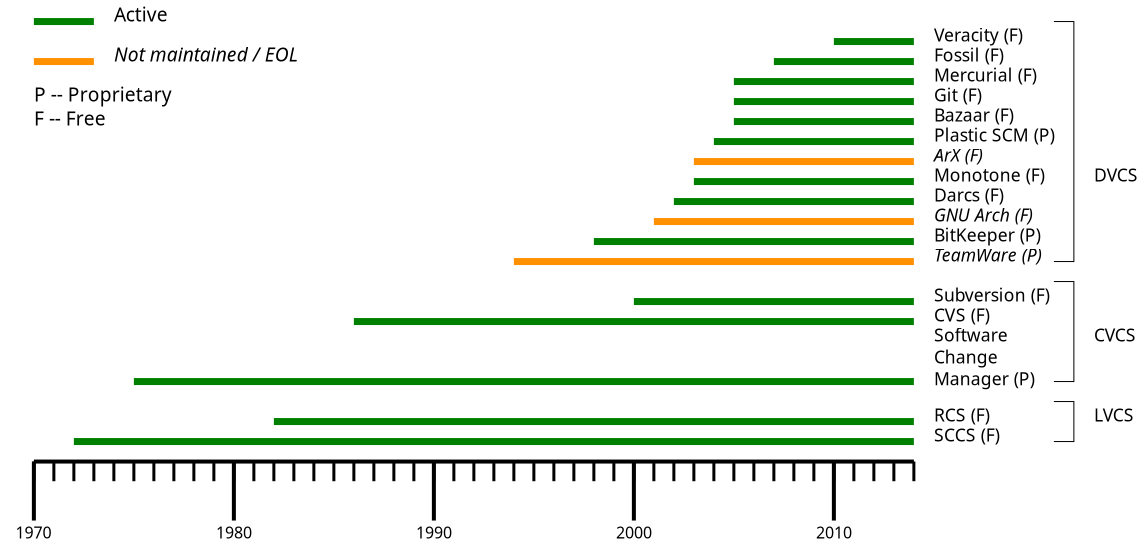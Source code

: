<?xml version="1.0" encoding="UTF-8"?>
<dia:diagram xmlns:dia="http://www.lysator.liu.se/~alla/dia/">
  <dia:layer name="Фон" visible="true" active="true">
    <dia:object type="chronogram - reference" version="0" id="O0">
      <dia:attribute name="obj_pos">
        <dia:point val="11,17"/>
      </dia:attribute>
      <dia:attribute name="obj_bb">
        <dia:rectangle val="9.376,16.9;56.624,21.05"/>
      </dia:attribute>
      <dia:attribute name="meta">
        <dia:composite type="dict"/>
      </dia:attribute>
      <dia:attribute name="elem_corner">
        <dia:point val="11,17"/>
      </dia:attribute>
      <dia:attribute name="elem_width">
        <dia:real val="44"/>
      </dia:attribute>
      <dia:attribute name="elem_height">
        <dia:real val="2.95"/>
      </dia:attribute>
      <dia:attribute name="start_time">
        <dia:real val="1970"/>
      </dia:attribute>
      <dia:attribute name="end_time">
        <dia:real val="2014"/>
      </dia:attribute>
      <dia:attribute name="time_step">
        <dia:real val="10"/>
      </dia:attribute>
      <dia:attribute name="time_lstep">
        <dia:real val="1"/>
      </dia:attribute>
      <dia:attribute name="color">
        <dia:color val="#000000"/>
      </dia:attribute>
      <dia:attribute name="main_lwidth">
        <dia:real val="0.2"/>
      </dia:attribute>
      <dia:attribute name="light_lwidth">
        <dia:real val="0.15"/>
      </dia:attribute>
      <dia:attribute name="font">
        <dia:font family="sans" style="0" name="Helvetica"/>
      </dia:attribute>
      <dia:attribute name="font_size">
        <dia:real val="1"/>
      </dia:attribute>
      <dia:attribute name="font_color">
        <dia:color val="#000000"/>
      </dia:attribute>
    </dia:object>
    <dia:object type="Standard - Text" version="1" id="O1">
      <dia:attribute name="obj_pos">
        <dia:point val="56,16"/>
      </dia:attribute>
      <dia:attribute name="obj_bb">
        <dia:rectangle val="56,15.207;59.792,16.185"/>
      </dia:attribute>
      <dia:attribute name="text">
        <dia:composite type="text">
          <dia:attribute name="string">
            <dia:string>#SCCS (F)#</dia:string>
          </dia:attribute>
          <dia:attribute name="font">
            <dia:font family="sans" style="0" name="Helvetica"/>
          </dia:attribute>
          <dia:attribute name="height">
            <dia:real val="1.094"/>
          </dia:attribute>
          <dia:attribute name="pos">
            <dia:point val="56,16"/>
          </dia:attribute>
          <dia:attribute name="color">
            <dia:color val="#000000"/>
          </dia:attribute>
          <dia:attribute name="alignment">
            <dia:enum val="0"/>
          </dia:attribute>
        </dia:composite>
      </dia:attribute>
      <dia:attribute name="valign">
        <dia:enum val="3"/>
      </dia:attribute>
    </dia:object>
    <dia:object type="Standard - Line" version="0" id="O2">
      <dia:attribute name="obj_pos">
        <dia:point val="13,16"/>
      </dia:attribute>
      <dia:attribute name="obj_bb">
        <dia:rectangle val="12.825,15.825;55.175,16.175"/>
      </dia:attribute>
      <dia:attribute name="conn_endpoints">
        <dia:point val="13,16"/>
        <dia:point val="55,16"/>
      </dia:attribute>
      <dia:attribute name="numcp">
        <dia:int val="1"/>
      </dia:attribute>
      <dia:attribute name="line_color">
        <dia:color val="#008000"/>
      </dia:attribute>
      <dia:attribute name="line_width">
        <dia:real val="0.35"/>
      </dia:attribute>
    </dia:object>
    <dia:object type="Standard - Text" version="1" id="O3">
      <dia:attribute name="obj_pos">
        <dia:point val="57,15"/>
      </dia:attribute>
      <dia:attribute name="obj_bb">
        <dia:rectangle val="57,14.207;57,15.185"/>
      </dia:attribute>
      <dia:attribute name="text">
        <dia:composite type="text">
          <dia:attribute name="string">
            <dia:string>##</dia:string>
          </dia:attribute>
          <dia:attribute name="font">
            <dia:font family="sans" style="0" name="Helvetica"/>
          </dia:attribute>
          <dia:attribute name="height">
            <dia:real val="1.094"/>
          </dia:attribute>
          <dia:attribute name="pos">
            <dia:point val="57,15"/>
          </dia:attribute>
          <dia:attribute name="color">
            <dia:color val="#000000"/>
          </dia:attribute>
          <dia:attribute name="alignment">
            <dia:enum val="0"/>
          </dia:attribute>
        </dia:composite>
      </dia:attribute>
      <dia:attribute name="valign">
        <dia:enum val="3"/>
      </dia:attribute>
    </dia:object>
    <dia:object type="Standard - Line" version="0" id="O4">
      <dia:attribute name="obj_pos">
        <dia:point val="23,15"/>
      </dia:attribute>
      <dia:attribute name="obj_bb">
        <dia:rectangle val="22.825,14.825;55.175,15.175"/>
      </dia:attribute>
      <dia:attribute name="conn_endpoints">
        <dia:point val="23,15"/>
        <dia:point val="55,15"/>
      </dia:attribute>
      <dia:attribute name="numcp">
        <dia:int val="1"/>
      </dia:attribute>
      <dia:attribute name="line_color">
        <dia:color val="#008000"/>
      </dia:attribute>
      <dia:attribute name="line_width">
        <dia:real val="0.35"/>
      </dia:attribute>
    </dia:object>
    <dia:object type="Standard - Text" version="1" id="O5">
      <dia:attribute name="obj_pos">
        <dia:point val="56,15"/>
      </dia:attribute>
      <dia:attribute name="obj_bb">
        <dia:rectangle val="56,14.207;59.21,15.185"/>
      </dia:attribute>
      <dia:attribute name="text">
        <dia:composite type="text">
          <dia:attribute name="string">
            <dia:string>#RCS (F)#</dia:string>
          </dia:attribute>
          <dia:attribute name="font">
            <dia:font family="sans" style="0" name="Helvetica"/>
          </dia:attribute>
          <dia:attribute name="height">
            <dia:real val="1.094"/>
          </dia:attribute>
          <dia:attribute name="pos">
            <dia:point val="56,15"/>
          </dia:attribute>
          <dia:attribute name="color">
            <dia:color val="#000000"/>
          </dia:attribute>
          <dia:attribute name="alignment">
            <dia:enum val="0"/>
          </dia:attribute>
        </dia:composite>
      </dia:attribute>
      <dia:attribute name="valign">
        <dia:enum val="3"/>
      </dia:attribute>
    </dia:object>
    <dia:object type="Standard - Text" version="1" id="O6">
      <dia:attribute name="obj_pos">
        <dia:point val="56,11"/>
      </dia:attribute>
      <dia:attribute name="obj_bb">
        <dia:rectangle val="56,10.207;60.87,13.372"/>
      </dia:attribute>
      <dia:attribute name="text">
        <dia:composite type="text">
          <dia:attribute name="string">
            <dia:string>#Software
Change
Manager (P)#</dia:string>
          </dia:attribute>
          <dia:attribute name="font">
            <dia:font family="sans" style="0" name="Helvetica"/>
          </dia:attribute>
          <dia:attribute name="height">
            <dia:real val="1.094"/>
          </dia:attribute>
          <dia:attribute name="pos">
            <dia:point val="56,11"/>
          </dia:attribute>
          <dia:attribute name="color">
            <dia:color val="#000000"/>
          </dia:attribute>
          <dia:attribute name="alignment">
            <dia:enum val="0"/>
          </dia:attribute>
        </dia:composite>
      </dia:attribute>
      <dia:attribute name="valign">
        <dia:enum val="3"/>
      </dia:attribute>
    </dia:object>
    <dia:object type="Standard - Line" version="0" id="O7">
      <dia:attribute name="obj_pos">
        <dia:point val="41,9"/>
      </dia:attribute>
      <dia:attribute name="obj_bb">
        <dia:rectangle val="40.825,8.825;55.175,9.175"/>
      </dia:attribute>
      <dia:attribute name="conn_endpoints">
        <dia:point val="41,9"/>
        <dia:point val="55,9"/>
      </dia:attribute>
      <dia:attribute name="numcp">
        <dia:int val="1"/>
      </dia:attribute>
      <dia:attribute name="line_color">
        <dia:color val="#008000"/>
      </dia:attribute>
      <dia:attribute name="line_width">
        <dia:real val="0.35"/>
      </dia:attribute>
    </dia:object>
    <dia:object type="Standard - Text" version="1" id="O8">
      <dia:attribute name="obj_pos">
        <dia:point val="56,9"/>
      </dia:attribute>
      <dia:attribute name="obj_bb">
        <dia:rectangle val="56,8.207;61.745,9.185"/>
      </dia:attribute>
      <dia:attribute name="text">
        <dia:composite type="text">
          <dia:attribute name="string">
            <dia:string>#Subversion (F)#</dia:string>
          </dia:attribute>
          <dia:attribute name="font">
            <dia:font family="sans" style="0" name="Helvetica"/>
          </dia:attribute>
          <dia:attribute name="height">
            <dia:real val="1.094"/>
          </dia:attribute>
          <dia:attribute name="pos">
            <dia:point val="56,9"/>
          </dia:attribute>
          <dia:attribute name="color">
            <dia:color val="#000000"/>
          </dia:attribute>
          <dia:attribute name="alignment">
            <dia:enum val="0"/>
          </dia:attribute>
        </dia:composite>
      </dia:attribute>
      <dia:attribute name="valign">
        <dia:enum val="3"/>
      </dia:attribute>
    </dia:object>
    <dia:object type="Standard - PolyLine" version="0" id="O9">
      <dia:attribute name="obj_pos">
        <dia:point val="62,14"/>
      </dia:attribute>
      <dia:attribute name="obj_bb">
        <dia:rectangle val="61.975,13.975;63.025,16.025"/>
      </dia:attribute>
      <dia:attribute name="poly_points">
        <dia:point val="62,14"/>
        <dia:point val="63,14"/>
        <dia:point val="63,16"/>
        <dia:point val="62,16"/>
      </dia:attribute>
      <dia:attribute name="line_width">
        <dia:real val="0.05"/>
      </dia:attribute>
    </dia:object>
    <dia:object type="Standard - Text" version="1" id="O10">
      <dia:attribute name="obj_pos">
        <dia:point val="64,15"/>
      </dia:attribute>
      <dia:attribute name="obj_bb">
        <dia:rectangle val="64,14.207;66.22,15.185"/>
      </dia:attribute>
      <dia:attribute name="text">
        <dia:composite type="text">
          <dia:attribute name="string">
            <dia:string>#LVCS#</dia:string>
          </dia:attribute>
          <dia:attribute name="font">
            <dia:font family="sans" style="0" name="Helvetica"/>
          </dia:attribute>
          <dia:attribute name="height">
            <dia:real val="1.094"/>
          </dia:attribute>
          <dia:attribute name="pos">
            <dia:point val="64,15"/>
          </dia:attribute>
          <dia:attribute name="color">
            <dia:color val="#000000"/>
          </dia:attribute>
          <dia:attribute name="alignment">
            <dia:enum val="0"/>
          </dia:attribute>
        </dia:composite>
      </dia:attribute>
      <dia:attribute name="valign">
        <dia:enum val="3"/>
      </dia:attribute>
    </dia:object>
    <dia:object type="Standard - PolyLine" version="0" id="O11">
      <dia:attribute name="obj_pos">
        <dia:point val="62,8"/>
      </dia:attribute>
      <dia:attribute name="obj_bb">
        <dia:rectangle val="61.975,7.975;63.025,13.025"/>
      </dia:attribute>
      <dia:attribute name="poly_points">
        <dia:point val="62,8"/>
        <dia:point val="63,8"/>
        <dia:point val="63,13"/>
        <dia:point val="62,13"/>
      </dia:attribute>
      <dia:attribute name="line_width">
        <dia:real val="0.05"/>
      </dia:attribute>
    </dia:object>
    <dia:object type="Standard - Line" version="0" id="O12">
      <dia:attribute name="obj_pos">
        <dia:point val="27,10"/>
      </dia:attribute>
      <dia:attribute name="obj_bb">
        <dia:rectangle val="26.825,9.825;55.175,10.175"/>
      </dia:attribute>
      <dia:attribute name="conn_endpoints">
        <dia:point val="27,10"/>
        <dia:point val="55,10"/>
      </dia:attribute>
      <dia:attribute name="numcp">
        <dia:int val="1"/>
      </dia:attribute>
      <dia:attribute name="line_color">
        <dia:color val="#008000"/>
      </dia:attribute>
      <dia:attribute name="line_width">
        <dia:real val="0.35"/>
      </dia:attribute>
    </dia:object>
    <dia:object type="Standard - Text" version="1" id="O13">
      <dia:attribute name="obj_pos">
        <dia:point val="56,10"/>
      </dia:attribute>
      <dia:attribute name="obj_bb">
        <dia:rectangle val="56,9.207;59.16,10.185"/>
      </dia:attribute>
      <dia:attribute name="text">
        <dia:composite type="text">
          <dia:attribute name="string">
            <dia:string>#CVS (F)#</dia:string>
          </dia:attribute>
          <dia:attribute name="font">
            <dia:font family="sans" style="0" name="Helvetica"/>
          </dia:attribute>
          <dia:attribute name="height">
            <dia:real val="1.094"/>
          </dia:attribute>
          <dia:attribute name="pos">
            <dia:point val="56,10"/>
          </dia:attribute>
          <dia:attribute name="color">
            <dia:color val="#000000"/>
          </dia:attribute>
          <dia:attribute name="alignment">
            <dia:enum val="0"/>
          </dia:attribute>
        </dia:composite>
      </dia:attribute>
      <dia:attribute name="valign">
        <dia:enum val="3"/>
      </dia:attribute>
    </dia:object>
    <dia:object type="Standard - Text" version="1" id="O14">
      <dia:attribute name="obj_pos">
        <dia:point val="64,11"/>
      </dia:attribute>
      <dia:attribute name="obj_bb">
        <dia:rectangle val="64,10.207;66.43,11.185"/>
      </dia:attribute>
      <dia:attribute name="text">
        <dia:composite type="text">
          <dia:attribute name="string">
            <dia:string>#CVCS#</dia:string>
          </dia:attribute>
          <dia:attribute name="font">
            <dia:font family="sans" style="0" name="Helvetica"/>
          </dia:attribute>
          <dia:attribute name="height">
            <dia:real val="1.094"/>
          </dia:attribute>
          <dia:attribute name="pos">
            <dia:point val="64,11"/>
          </dia:attribute>
          <dia:attribute name="color">
            <dia:color val="#000000"/>
          </dia:attribute>
          <dia:attribute name="alignment">
            <dia:enum val="0"/>
          </dia:attribute>
        </dia:composite>
      </dia:attribute>
      <dia:attribute name="valign">
        <dia:enum val="3"/>
      </dia:attribute>
    </dia:object>
    <dia:object type="Standard - Line" version="0" id="O15">
      <dia:attribute name="obj_pos">
        <dia:point val="42,5"/>
      </dia:attribute>
      <dia:attribute name="obj_bb">
        <dia:rectangle val="41.825,4.825;55.175,5.175"/>
      </dia:attribute>
      <dia:attribute name="conn_endpoints">
        <dia:point val="42,5"/>
        <dia:point val="55,5"/>
      </dia:attribute>
      <dia:attribute name="numcp">
        <dia:int val="1"/>
      </dia:attribute>
      <dia:attribute name="line_color">
        <dia:color val="#ff9000"/>
      </dia:attribute>
      <dia:attribute name="line_width">
        <dia:real val="0.35"/>
      </dia:attribute>
    </dia:object>
    <dia:object type="Standard - Text" version="1" id="O16">
      <dia:attribute name="obj_pos">
        <dia:point val="56,5"/>
      </dia:attribute>
      <dia:attribute name="obj_bb">
        <dia:rectangle val="56,4.207;61.318,5.185"/>
      </dia:attribute>
      <dia:attribute name="text">
        <dia:composite type="text">
          <dia:attribute name="string">
            <dia:string>#GNU Arch (F)#</dia:string>
          </dia:attribute>
          <dia:attribute name="font">
            <dia:font family="sans" style="8" name="Helvetica-Oblique"/>
          </dia:attribute>
          <dia:attribute name="height">
            <dia:real val="1.094"/>
          </dia:attribute>
          <dia:attribute name="pos">
            <dia:point val="56,5"/>
          </dia:attribute>
          <dia:attribute name="color">
            <dia:color val="#000000"/>
          </dia:attribute>
          <dia:attribute name="alignment">
            <dia:enum val="0"/>
          </dia:attribute>
        </dia:composite>
      </dia:attribute>
      <dia:attribute name="valign">
        <dia:enum val="3"/>
      </dia:attribute>
    </dia:object>
    <dia:object type="Standard - Line" version="0" id="O17">
      <dia:attribute name="obj_pos">
        <dia:point val="46,0"/>
      </dia:attribute>
      <dia:attribute name="obj_bb">
        <dia:rectangle val="45.825,-0.175;55.175,0.175"/>
      </dia:attribute>
      <dia:attribute name="conn_endpoints">
        <dia:point val="46,0"/>
        <dia:point val="55,0"/>
      </dia:attribute>
      <dia:attribute name="numcp">
        <dia:int val="1"/>
      </dia:attribute>
      <dia:attribute name="line_color">
        <dia:color val="#008000"/>
      </dia:attribute>
      <dia:attribute name="line_width">
        <dia:real val="0.35"/>
      </dia:attribute>
    </dia:object>
    <dia:object type="Standard - Text" version="1" id="O18">
      <dia:attribute name="obj_pos">
        <dia:point val="56,7"/>
      </dia:attribute>
      <dia:attribute name="obj_bb">
        <dia:rectangle val="56,6.207;61.648,7.185"/>
      </dia:attribute>
      <dia:attribute name="text">
        <dia:composite type="text">
          <dia:attribute name="string">
            <dia:string>#TeamWare (P)#</dia:string>
          </dia:attribute>
          <dia:attribute name="font">
            <dia:font family="sans" style="8" name="Helvetica-Oblique"/>
          </dia:attribute>
          <dia:attribute name="height">
            <dia:real val="1.094"/>
          </dia:attribute>
          <dia:attribute name="pos">
            <dia:point val="56,7"/>
          </dia:attribute>
          <dia:attribute name="color">
            <dia:color val="#000000"/>
          </dia:attribute>
          <dia:attribute name="alignment">
            <dia:enum val="0"/>
          </dia:attribute>
        </dia:composite>
      </dia:attribute>
      <dia:attribute name="valign">
        <dia:enum val="3"/>
      </dia:attribute>
    </dia:object>
    <dia:object type="Standard - Text" version="1" id="O19">
      <dia:attribute name="obj_pos">
        <dia:point val="59,9"/>
      </dia:attribute>
      <dia:attribute name="obj_bb">
        <dia:rectangle val="59,8.207;59,9.185"/>
      </dia:attribute>
      <dia:attribute name="text">
        <dia:composite type="text">
          <dia:attribute name="string">
            <dia:string>##</dia:string>
          </dia:attribute>
          <dia:attribute name="font">
            <dia:font family="sans" style="0" name="Helvetica"/>
          </dia:attribute>
          <dia:attribute name="height">
            <dia:real val="1.094"/>
          </dia:attribute>
          <dia:attribute name="pos">
            <dia:point val="59,9"/>
          </dia:attribute>
          <dia:attribute name="color">
            <dia:color val="#000000"/>
          </dia:attribute>
          <dia:attribute name="alignment">
            <dia:enum val="0"/>
          </dia:attribute>
        </dia:composite>
      </dia:attribute>
      <dia:attribute name="valign">
        <dia:enum val="3"/>
      </dia:attribute>
    </dia:object>
    <dia:object type="Standard - Text" version="1" id="O20">
      <dia:attribute name="obj_pos">
        <dia:point val="57,14"/>
      </dia:attribute>
      <dia:attribute name="obj_bb">
        <dia:rectangle val="57,13.207;57,14.185"/>
      </dia:attribute>
      <dia:attribute name="text">
        <dia:composite type="text">
          <dia:attribute name="string">
            <dia:string>##</dia:string>
          </dia:attribute>
          <dia:attribute name="font">
            <dia:font family="sans" style="0" name="Helvetica"/>
          </dia:attribute>
          <dia:attribute name="height">
            <dia:real val="1.094"/>
          </dia:attribute>
          <dia:attribute name="pos">
            <dia:point val="57,14"/>
          </dia:attribute>
          <dia:attribute name="color">
            <dia:color val="#000000"/>
          </dia:attribute>
          <dia:attribute name="alignment">
            <dia:enum val="0"/>
          </dia:attribute>
        </dia:composite>
      </dia:attribute>
      <dia:attribute name="valign">
        <dia:enum val="3"/>
      </dia:attribute>
    </dia:object>
    <dia:object type="Standard - Text" version="1" id="O21">
      <dia:attribute name="obj_pos">
        <dia:point val="59,7"/>
      </dia:attribute>
      <dia:attribute name="obj_bb">
        <dia:rectangle val="59,6.207;59,7.185"/>
      </dia:attribute>
      <dia:attribute name="text">
        <dia:composite type="text">
          <dia:attribute name="string">
            <dia:string>##</dia:string>
          </dia:attribute>
          <dia:attribute name="font">
            <dia:font family="sans" style="0" name="Helvetica"/>
          </dia:attribute>
          <dia:attribute name="height">
            <dia:real val="1.094"/>
          </dia:attribute>
          <dia:attribute name="pos">
            <dia:point val="59,7"/>
          </dia:attribute>
          <dia:attribute name="color">
            <dia:color val="#000000"/>
          </dia:attribute>
          <dia:attribute name="alignment">
            <dia:enum val="0"/>
          </dia:attribute>
        </dia:composite>
      </dia:attribute>
      <dia:attribute name="valign">
        <dia:enum val="3"/>
      </dia:attribute>
    </dia:object>
    <dia:object type="Standard - Text" version="1" id="O22">
      <dia:attribute name="obj_pos">
        <dia:point val="56,0"/>
      </dia:attribute>
      <dia:attribute name="obj_bb">
        <dia:rectangle val="56,-0.792;60.138,0.185"/>
      </dia:attribute>
      <dia:attribute name="text">
        <dia:composite type="text">
          <dia:attribute name="string">
            <dia:string>#Bazaar (F)#</dia:string>
          </dia:attribute>
          <dia:attribute name="font">
            <dia:font family="sans" style="0" name="Helvetica"/>
          </dia:attribute>
          <dia:attribute name="height">
            <dia:real val="1.094"/>
          </dia:attribute>
          <dia:attribute name="pos">
            <dia:point val="56,0"/>
          </dia:attribute>
          <dia:attribute name="color">
            <dia:color val="#000000"/>
          </dia:attribute>
          <dia:attribute name="alignment">
            <dia:enum val="0"/>
          </dia:attribute>
        </dia:composite>
      </dia:attribute>
      <dia:attribute name="valign">
        <dia:enum val="3"/>
      </dia:attribute>
    </dia:object>
    <dia:object type="Standard - Line" version="0" id="O23">
      <dia:attribute name="obj_pos">
        <dia:point val="43,4"/>
      </dia:attribute>
      <dia:attribute name="obj_bb">
        <dia:rectangle val="42.825,3.825;55.175,4.175"/>
      </dia:attribute>
      <dia:attribute name="conn_endpoints">
        <dia:point val="43,4"/>
        <dia:point val="55,4"/>
      </dia:attribute>
      <dia:attribute name="numcp">
        <dia:int val="1"/>
      </dia:attribute>
      <dia:attribute name="line_color">
        <dia:color val="#008000"/>
      </dia:attribute>
      <dia:attribute name="line_width">
        <dia:real val="0.35"/>
      </dia:attribute>
    </dia:object>
    <dia:object type="Standard - Text" version="1" id="O24">
      <dia:attribute name="obj_pos">
        <dia:point val="56,4"/>
      </dia:attribute>
      <dia:attribute name="obj_bb">
        <dia:rectangle val="56,3.208;59.65,4.185"/>
      </dia:attribute>
      <dia:attribute name="text">
        <dia:composite type="text">
          <dia:attribute name="string">
            <dia:string>#Darcs (F)#</dia:string>
          </dia:attribute>
          <dia:attribute name="font">
            <dia:font family="sans" style="0" name="Helvetica"/>
          </dia:attribute>
          <dia:attribute name="height">
            <dia:real val="1.094"/>
          </dia:attribute>
          <dia:attribute name="pos">
            <dia:point val="56,4"/>
          </dia:attribute>
          <dia:attribute name="color">
            <dia:color val="#000000"/>
          </dia:attribute>
          <dia:attribute name="alignment">
            <dia:enum val="0"/>
          </dia:attribute>
        </dia:composite>
      </dia:attribute>
      <dia:attribute name="valign">
        <dia:enum val="3"/>
      </dia:attribute>
    </dia:object>
    <dia:object type="Standard - Line" version="0" id="O25">
      <dia:attribute name="obj_pos">
        <dia:point val="39,6"/>
      </dia:attribute>
      <dia:attribute name="obj_bb">
        <dia:rectangle val="38.825,5.825;55.175,6.175"/>
      </dia:attribute>
      <dia:attribute name="conn_endpoints">
        <dia:point val="39,6"/>
        <dia:point val="55,6"/>
      </dia:attribute>
      <dia:attribute name="numcp">
        <dia:int val="1"/>
      </dia:attribute>
      <dia:attribute name="line_color">
        <dia:color val="#008000"/>
      </dia:attribute>
      <dia:attribute name="line_width">
        <dia:real val="0.35"/>
      </dia:attribute>
    </dia:object>
    <dia:object type="Standard - Text" version="1" id="O26">
      <dia:attribute name="obj_pos">
        <dia:point val="56,6"/>
      </dia:attribute>
      <dia:attribute name="obj_bb">
        <dia:rectangle val="56,5.207;61.255,6.185"/>
      </dia:attribute>
      <dia:attribute name="text">
        <dia:composite type="text">
          <dia:attribute name="string">
            <dia:string>#BitKeeper (P)#</dia:string>
          </dia:attribute>
          <dia:attribute name="font">
            <dia:font family="sans" style="0" name="Helvetica"/>
          </dia:attribute>
          <dia:attribute name="height">
            <dia:real val="1.094"/>
          </dia:attribute>
          <dia:attribute name="pos">
            <dia:point val="56,6"/>
          </dia:attribute>
          <dia:attribute name="color">
            <dia:color val="#000000"/>
          </dia:attribute>
          <dia:attribute name="alignment">
            <dia:enum val="0"/>
          </dia:attribute>
        </dia:composite>
      </dia:attribute>
      <dia:attribute name="valign">
        <dia:enum val="3"/>
      </dia:attribute>
    </dia:object>
    <dia:object type="Standard - Line" version="0" id="O27">
      <dia:attribute name="obj_pos">
        <dia:point val="46,-1"/>
      </dia:attribute>
      <dia:attribute name="obj_bb">
        <dia:rectangle val="45.825,-1.175;55.175,-0.825"/>
      </dia:attribute>
      <dia:attribute name="conn_endpoints">
        <dia:point val="46,-1"/>
        <dia:point val="55,-1"/>
      </dia:attribute>
      <dia:attribute name="numcp">
        <dia:int val="1"/>
      </dia:attribute>
      <dia:attribute name="line_color">
        <dia:color val="#008000"/>
      </dia:attribute>
      <dia:attribute name="line_width">
        <dia:real val="0.35"/>
      </dia:attribute>
    </dia:object>
    <dia:object type="Standard - Text" version="1" id="O28">
      <dia:attribute name="obj_pos">
        <dia:point val="56,-1"/>
      </dia:attribute>
      <dia:attribute name="obj_bb">
        <dia:rectangle val="56,-1.792;58.48,-0.815"/>
      </dia:attribute>
      <dia:attribute name="text">
        <dia:composite type="text">
          <dia:attribute name="string">
            <dia:string>#Git (F)#</dia:string>
          </dia:attribute>
          <dia:attribute name="font">
            <dia:font family="sans" style="0" name="Helvetica"/>
          </dia:attribute>
          <dia:attribute name="height">
            <dia:real val="1.094"/>
          </dia:attribute>
          <dia:attribute name="pos">
            <dia:point val="56,-1"/>
          </dia:attribute>
          <dia:attribute name="color">
            <dia:color val="#000000"/>
          </dia:attribute>
          <dia:attribute name="alignment">
            <dia:enum val="0"/>
          </dia:attribute>
        </dia:composite>
      </dia:attribute>
      <dia:attribute name="valign">
        <dia:enum val="3"/>
      </dia:attribute>
    </dia:object>
    <dia:object type="Standard - Line" version="0" id="O29">
      <dia:attribute name="obj_pos">
        <dia:point val="46,-2"/>
      </dia:attribute>
      <dia:attribute name="obj_bb">
        <dia:rectangle val="45.825,-2.175;55.175,-1.825"/>
      </dia:attribute>
      <dia:attribute name="conn_endpoints">
        <dia:point val="46,-2"/>
        <dia:point val="55,-2"/>
      </dia:attribute>
      <dia:attribute name="numcp">
        <dia:int val="1"/>
      </dia:attribute>
      <dia:attribute name="line_color">
        <dia:color val="#008000"/>
      </dia:attribute>
      <dia:attribute name="line_width">
        <dia:real val="0.35"/>
      </dia:attribute>
    </dia:object>
    <dia:object type="Standard - Text" version="1" id="O30">
      <dia:attribute name="obj_pos">
        <dia:point val="56,-2"/>
      </dia:attribute>
      <dia:attribute name="obj_bb">
        <dia:rectangle val="56,-2.792;60.968,-1.815"/>
      </dia:attribute>
      <dia:attribute name="text">
        <dia:composite type="text">
          <dia:attribute name="string">
            <dia:string>#Mercurial (F)#</dia:string>
          </dia:attribute>
          <dia:attribute name="font">
            <dia:font family="sans" style="0" name="Helvetica"/>
          </dia:attribute>
          <dia:attribute name="height">
            <dia:real val="1.094"/>
          </dia:attribute>
          <dia:attribute name="pos">
            <dia:point val="56,-2"/>
          </dia:attribute>
          <dia:attribute name="color">
            <dia:color val="#000000"/>
          </dia:attribute>
          <dia:attribute name="alignment">
            <dia:enum val="0"/>
          </dia:attribute>
        </dia:composite>
      </dia:attribute>
      <dia:attribute name="valign">
        <dia:enum val="3"/>
      </dia:attribute>
    </dia:object>
    <dia:object type="Standard - Line" version="0" id="O31">
      <dia:attribute name="obj_pos">
        <dia:point val="48,-3"/>
      </dia:attribute>
      <dia:attribute name="obj_bb">
        <dia:rectangle val="47.825,-3.175;55.175,-2.825"/>
      </dia:attribute>
      <dia:attribute name="conn_endpoints">
        <dia:point val="48,-3"/>
        <dia:point val="55,-3"/>
      </dia:attribute>
      <dia:attribute name="numcp">
        <dia:int val="1"/>
      </dia:attribute>
      <dia:attribute name="line_color">
        <dia:color val="#008000"/>
      </dia:attribute>
      <dia:attribute name="line_width">
        <dia:real val="0.35"/>
      </dia:attribute>
    </dia:object>
    <dia:object type="Standard - Text" version="1" id="O32">
      <dia:attribute name="obj_pos">
        <dia:point val="56,-3"/>
      </dia:attribute>
      <dia:attribute name="obj_bb">
        <dia:rectangle val="56,-3.792;59.65,-2.815"/>
      </dia:attribute>
      <dia:attribute name="text">
        <dia:composite type="text">
          <dia:attribute name="string">
            <dia:string>#Fossil (F)#</dia:string>
          </dia:attribute>
          <dia:attribute name="font">
            <dia:font family="sans" style="0" name="Helvetica"/>
          </dia:attribute>
          <dia:attribute name="height">
            <dia:real val="1.094"/>
          </dia:attribute>
          <dia:attribute name="pos">
            <dia:point val="56,-3"/>
          </dia:attribute>
          <dia:attribute name="color">
            <dia:color val="#000000"/>
          </dia:attribute>
          <dia:attribute name="alignment">
            <dia:enum val="0"/>
          </dia:attribute>
        </dia:composite>
      </dia:attribute>
      <dia:attribute name="valign">
        <dia:enum val="3"/>
      </dia:attribute>
    </dia:object>
    <dia:object type="Standard - Text" version="1" id="O33">
      <dia:attribute name="obj_pos">
        <dia:point val="50,-3"/>
      </dia:attribute>
      <dia:attribute name="obj_bb">
        <dia:rectangle val="50,-3.58;50,-2.865"/>
      </dia:attribute>
      <dia:attribute name="text">
        <dia:composite type="text">
          <dia:attribute name="string">
            <dia:string>##</dia:string>
          </dia:attribute>
          <dia:attribute name="font">
            <dia:font family="sans" style="0" name="Helvetica"/>
          </dia:attribute>
          <dia:attribute name="height">
            <dia:real val="0.8"/>
          </dia:attribute>
          <dia:attribute name="pos">
            <dia:point val="50,-3"/>
          </dia:attribute>
          <dia:attribute name="color">
            <dia:color val="#000000"/>
          </dia:attribute>
          <dia:attribute name="alignment">
            <dia:enum val="0"/>
          </dia:attribute>
        </dia:composite>
      </dia:attribute>
      <dia:attribute name="valign">
        <dia:enum val="3"/>
      </dia:attribute>
    </dia:object>
    <dia:object type="Standard - Line" version="0" id="O34">
      <dia:attribute name="obj_pos">
        <dia:point val="51,-4"/>
      </dia:attribute>
      <dia:attribute name="obj_bb">
        <dia:rectangle val="50.825,-4.175;55.175,-3.825"/>
      </dia:attribute>
      <dia:attribute name="conn_endpoints">
        <dia:point val="51,-4"/>
        <dia:point val="55,-4"/>
      </dia:attribute>
      <dia:attribute name="numcp">
        <dia:int val="1"/>
      </dia:attribute>
      <dia:attribute name="line_color">
        <dia:color val="#008000"/>
      </dia:attribute>
      <dia:attribute name="line_width">
        <dia:real val="0.35"/>
      </dia:attribute>
    </dia:object>
    <dia:object type="Standard - Line" version="0" id="O35">
      <dia:attribute name="obj_pos">
        <dia:point val="16,13"/>
      </dia:attribute>
      <dia:attribute name="obj_bb">
        <dia:rectangle val="15.825,12.825;55.175,13.175"/>
      </dia:attribute>
      <dia:attribute name="conn_endpoints">
        <dia:point val="16,13"/>
        <dia:point val="55,13"/>
      </dia:attribute>
      <dia:attribute name="numcp">
        <dia:int val="1"/>
      </dia:attribute>
      <dia:attribute name="line_color">
        <dia:color val="#008000"/>
      </dia:attribute>
      <dia:attribute name="line_width">
        <dia:real val="0.35"/>
      </dia:attribute>
    </dia:object>
    <dia:object type="Standard - Line" version="0" id="O36">
      <dia:attribute name="obj_pos">
        <dia:point val="35,7"/>
      </dia:attribute>
      <dia:attribute name="obj_bb">
        <dia:rectangle val="34.825,6.825;55.175,7.175"/>
      </dia:attribute>
      <dia:attribute name="conn_endpoints">
        <dia:point val="35,7"/>
        <dia:point val="55,7"/>
      </dia:attribute>
      <dia:attribute name="numcp">
        <dia:int val="1"/>
      </dia:attribute>
      <dia:attribute name="line_color">
        <dia:color val="#ff9000"/>
      </dia:attribute>
      <dia:attribute name="line_width">
        <dia:real val="0.35"/>
      </dia:attribute>
    </dia:object>
    <dia:object type="Standard - Text" version="1" id="O37">
      <dia:attribute name="obj_pos">
        <dia:point val="56,-4"/>
      </dia:attribute>
      <dia:attribute name="obj_bb">
        <dia:rectangle val="56,-4.793;60.477,-3.815"/>
      </dia:attribute>
      <dia:attribute name="text">
        <dia:composite type="text">
          <dia:attribute name="string">
            <dia:string>#Veracity (F)#</dia:string>
          </dia:attribute>
          <dia:attribute name="font">
            <dia:font family="sans" style="0" name="Helvetica"/>
          </dia:attribute>
          <dia:attribute name="height">
            <dia:real val="1.094"/>
          </dia:attribute>
          <dia:attribute name="pos">
            <dia:point val="56,-4"/>
          </dia:attribute>
          <dia:attribute name="color">
            <dia:color val="#000000"/>
          </dia:attribute>
          <dia:attribute name="alignment">
            <dia:enum val="0"/>
          </dia:attribute>
        </dia:composite>
      </dia:attribute>
      <dia:attribute name="valign">
        <dia:enum val="3"/>
      </dia:attribute>
    </dia:object>
    <dia:object type="Standard - Line" version="0" id="O38">
      <dia:attribute name="obj_pos">
        <dia:point val="44,2"/>
      </dia:attribute>
      <dia:attribute name="obj_bb">
        <dia:rectangle val="43.825,1.825;55.175,2.175"/>
      </dia:attribute>
      <dia:attribute name="conn_endpoints">
        <dia:point val="44,2"/>
        <dia:point val="55,2"/>
      </dia:attribute>
      <dia:attribute name="numcp">
        <dia:int val="1"/>
      </dia:attribute>
      <dia:attribute name="line_color">
        <dia:color val="#ff9000"/>
      </dia:attribute>
      <dia:attribute name="line_width">
        <dia:real val="0.35"/>
      </dia:attribute>
    </dia:object>
    <dia:object type="Standard - Text" version="1" id="O39">
      <dia:attribute name="obj_pos">
        <dia:point val="56,2"/>
      </dia:attribute>
      <dia:attribute name="obj_bb">
        <dia:rectangle val="56,1.208;58.82,2.185"/>
      </dia:attribute>
      <dia:attribute name="text">
        <dia:composite type="text">
          <dia:attribute name="string">
            <dia:string>#ArX (F)#</dia:string>
          </dia:attribute>
          <dia:attribute name="font">
            <dia:font family="sans" style="8" name="Helvetica-Oblique"/>
          </dia:attribute>
          <dia:attribute name="height">
            <dia:real val="1.094"/>
          </dia:attribute>
          <dia:attribute name="pos">
            <dia:point val="56,2"/>
          </dia:attribute>
          <dia:attribute name="color">
            <dia:color val="#000000"/>
          </dia:attribute>
          <dia:attribute name="alignment">
            <dia:enum val="0"/>
          </dia:attribute>
        </dia:composite>
      </dia:attribute>
      <dia:attribute name="valign">
        <dia:enum val="3"/>
      </dia:attribute>
    </dia:object>
    <dia:object type="Standard - Line" version="0" id="O40">
      <dia:attribute name="obj_pos">
        <dia:point val="44,3"/>
      </dia:attribute>
      <dia:attribute name="obj_bb">
        <dia:rectangle val="43.825,2.825;55.175,3.175"/>
      </dia:attribute>
      <dia:attribute name="conn_endpoints">
        <dia:point val="44,3"/>
        <dia:point val="55,3"/>
      </dia:attribute>
      <dia:attribute name="numcp">
        <dia:int val="1"/>
      </dia:attribute>
      <dia:attribute name="line_color">
        <dia:color val="#008000"/>
      </dia:attribute>
      <dia:attribute name="line_width">
        <dia:real val="0.35"/>
      </dia:attribute>
    </dia:object>
    <dia:object type="Standard - Text" version="1" id="O41">
      <dia:attribute name="obj_pos">
        <dia:point val="56,3"/>
      </dia:attribute>
      <dia:attribute name="obj_bb">
        <dia:rectangle val="56,2.208;61.26,3.185"/>
      </dia:attribute>
      <dia:attribute name="text">
        <dia:composite type="text">
          <dia:attribute name="string">
            <dia:string>#Monotone (F)#</dia:string>
          </dia:attribute>
          <dia:attribute name="font">
            <dia:font family="sans" style="0" name="Helvetica"/>
          </dia:attribute>
          <dia:attribute name="height">
            <dia:real val="1.094"/>
          </dia:attribute>
          <dia:attribute name="pos">
            <dia:point val="56,3"/>
          </dia:attribute>
          <dia:attribute name="color">
            <dia:color val="#000000"/>
          </dia:attribute>
          <dia:attribute name="alignment">
            <dia:enum val="0"/>
          </dia:attribute>
        </dia:composite>
      </dia:attribute>
      <dia:attribute name="valign">
        <dia:enum val="3"/>
      </dia:attribute>
    </dia:object>
    <dia:object type="Standard - Text" version="1" id="O42">
      <dia:attribute name="obj_pos">
        <dia:point val="64,3"/>
      </dia:attribute>
      <dia:attribute name="obj_bb">
        <dia:rectangle val="64,2.208;66.43,3.185"/>
      </dia:attribute>
      <dia:attribute name="text">
        <dia:composite type="text">
          <dia:attribute name="string">
            <dia:string>#DVCS#</dia:string>
          </dia:attribute>
          <dia:attribute name="font">
            <dia:font family="sans" style="0" name="Helvetica"/>
          </dia:attribute>
          <dia:attribute name="height">
            <dia:real val="1.094"/>
          </dia:attribute>
          <dia:attribute name="pos">
            <dia:point val="64,3"/>
          </dia:attribute>
          <dia:attribute name="color">
            <dia:color val="#000000"/>
          </dia:attribute>
          <dia:attribute name="alignment">
            <dia:enum val="0"/>
          </dia:attribute>
        </dia:composite>
      </dia:attribute>
      <dia:attribute name="valign">
        <dia:enum val="3"/>
      </dia:attribute>
    </dia:object>
    <dia:object type="Standard - Text" version="1" id="O43">
      <dia:attribute name="obj_pos">
        <dia:point val="58,-4"/>
      </dia:attribute>
      <dia:attribute name="obj_bb">
        <dia:rectangle val="58,-4.793;58,-3.815"/>
      </dia:attribute>
      <dia:attribute name="text">
        <dia:composite type="text">
          <dia:attribute name="string">
            <dia:string>##</dia:string>
          </dia:attribute>
          <dia:attribute name="font">
            <dia:font family="sans" style="0" name="Helvetica"/>
          </dia:attribute>
          <dia:attribute name="height">
            <dia:real val="1.094"/>
          </dia:attribute>
          <dia:attribute name="pos">
            <dia:point val="58,-4"/>
          </dia:attribute>
          <dia:attribute name="color">
            <dia:color val="#000000"/>
          </dia:attribute>
          <dia:attribute name="alignment">
            <dia:enum val="0"/>
          </dia:attribute>
        </dia:composite>
      </dia:attribute>
      <dia:attribute name="valign">
        <dia:enum val="3"/>
      </dia:attribute>
    </dia:object>
    <dia:object type="Standard - Line" version="0" id="O44">
      <dia:attribute name="obj_pos">
        <dia:point val="45,1"/>
      </dia:attribute>
      <dia:attribute name="obj_bb">
        <dia:rectangle val="44.825,0.825;55.175,1.175"/>
      </dia:attribute>
      <dia:attribute name="conn_endpoints">
        <dia:point val="45,1"/>
        <dia:point val="55,1"/>
      </dia:attribute>
      <dia:attribute name="numcp">
        <dia:int val="1"/>
      </dia:attribute>
      <dia:attribute name="line_color">
        <dia:color val="#008000"/>
      </dia:attribute>
      <dia:attribute name="line_width">
        <dia:real val="0.35"/>
      </dia:attribute>
    </dia:object>
    <dia:object type="Standard - Text" version="1" id="O45">
      <dia:attribute name="obj_pos">
        <dia:point val="56,1"/>
      </dia:attribute>
      <dia:attribute name="obj_bb">
        <dia:rectangle val="56,0.207;62.175,1.185"/>
      </dia:attribute>
      <dia:attribute name="text">
        <dia:composite type="text">
          <dia:attribute name="string">
            <dia:string>#Plastic SCM (P)#</dia:string>
          </dia:attribute>
          <dia:attribute name="font">
            <dia:font family="sans" style="0" name="Helvetica"/>
          </dia:attribute>
          <dia:attribute name="height">
            <dia:real val="1.094"/>
          </dia:attribute>
          <dia:attribute name="pos">
            <dia:point val="56,1"/>
          </dia:attribute>
          <dia:attribute name="color">
            <dia:color val="#000000"/>
          </dia:attribute>
          <dia:attribute name="alignment">
            <dia:enum val="0"/>
          </dia:attribute>
        </dia:composite>
      </dia:attribute>
      <dia:attribute name="valign">
        <dia:enum val="3"/>
      </dia:attribute>
    </dia:object>
    <dia:object type="Standard - PolyLine" version="0" id="O46">
      <dia:attribute name="obj_pos">
        <dia:point val="62,-5"/>
      </dia:attribute>
      <dia:attribute name="obj_bb">
        <dia:rectangle val="61.975,-5.025;63.025,7.025"/>
      </dia:attribute>
      <dia:attribute name="poly_points">
        <dia:point val="62,-5"/>
        <dia:point val="63,-5"/>
        <dia:point val="63,7"/>
        <dia:point val="62,7"/>
      </dia:attribute>
      <dia:attribute name="line_width">
        <dia:real val="0.05"/>
      </dia:attribute>
    </dia:object>
    <dia:object type="Standard - Line" version="0" id="O47">
      <dia:attribute name="obj_pos">
        <dia:point val="11,-5"/>
      </dia:attribute>
      <dia:attribute name="obj_bb">
        <dia:rectangle val="10.825,-5.175;14.175,-4.825"/>
      </dia:attribute>
      <dia:attribute name="conn_endpoints">
        <dia:point val="11,-5"/>
        <dia:point val="14,-5"/>
      </dia:attribute>
      <dia:attribute name="numcp">
        <dia:int val="1"/>
      </dia:attribute>
      <dia:attribute name="line_color">
        <dia:color val="#008000"/>
      </dia:attribute>
      <dia:attribute name="line_width">
        <dia:real val="0.35"/>
      </dia:attribute>
    </dia:object>
    <dia:object type="Standard - Text" version="1" id="O48">
      <dia:attribute name="obj_pos">
        <dia:point val="15,-5"/>
      </dia:attribute>
      <dia:attribute name="obj_bb">
        <dia:rectangle val="15,-5.87;17.615,-4.798"/>
      </dia:attribute>
      <dia:attribute name="text">
        <dia:composite type="text">
          <dia:attribute name="string">
            <dia:string>#Active#</dia:string>
          </dia:attribute>
          <dia:attribute name="font">
            <dia:font family="sans" style="0" name="Helvetica"/>
          </dia:attribute>
          <dia:attribute name="height">
            <dia:real val="1.199"/>
          </dia:attribute>
          <dia:attribute name="pos">
            <dia:point val="15,-5"/>
          </dia:attribute>
          <dia:attribute name="color">
            <dia:color val="#000000"/>
          </dia:attribute>
          <dia:attribute name="alignment">
            <dia:enum val="0"/>
          </dia:attribute>
        </dia:composite>
      </dia:attribute>
      <dia:attribute name="valign">
        <dia:enum val="3"/>
      </dia:attribute>
    </dia:object>
    <dia:object type="Standard - Line" version="0" id="O49">
      <dia:attribute name="obj_pos">
        <dia:point val="11,-3"/>
      </dia:attribute>
      <dia:attribute name="obj_bb">
        <dia:rectangle val="10.825,-3.175;14.175,-2.825"/>
      </dia:attribute>
      <dia:attribute name="conn_endpoints">
        <dia:point val="11,-3"/>
        <dia:point val="14,-3"/>
      </dia:attribute>
      <dia:attribute name="numcp">
        <dia:int val="1"/>
      </dia:attribute>
      <dia:attribute name="line_color">
        <dia:color val="#ff9000"/>
      </dia:attribute>
      <dia:attribute name="line_width">
        <dia:real val="0.35"/>
      </dia:attribute>
    </dia:object>
    <dia:object type="Standard - Text" version="1" id="O50">
      <dia:attribute name="obj_pos">
        <dia:point val="15,-3"/>
      </dia:attribute>
      <dia:attribute name="obj_bb">
        <dia:rectangle val="15,-3.87;24.19,-2.797"/>
      </dia:attribute>
      <dia:attribute name="text">
        <dia:composite type="text">
          <dia:attribute name="string">
            <dia:string>#Not maintained / EOL#</dia:string>
          </dia:attribute>
          <dia:attribute name="font">
            <dia:font family="sans" style="8" name="Helvetica-Oblique"/>
          </dia:attribute>
          <dia:attribute name="height">
            <dia:real val="1.199"/>
          </dia:attribute>
          <dia:attribute name="pos">
            <dia:point val="15,-3"/>
          </dia:attribute>
          <dia:attribute name="color">
            <dia:color val="#000000"/>
          </dia:attribute>
          <dia:attribute name="alignment">
            <dia:enum val="0"/>
          </dia:attribute>
        </dia:composite>
      </dia:attribute>
      <dia:attribute name="valign">
        <dia:enum val="3"/>
      </dia:attribute>
    </dia:object>
    <dia:object type="Standard - Text" version="1" id="O51">
      <dia:attribute name="obj_pos">
        <dia:point val="18,-4"/>
      </dia:attribute>
      <dia:attribute name="obj_bb">
        <dia:rectangle val="18,-4.58;18,-3.865"/>
      </dia:attribute>
      <dia:attribute name="text">
        <dia:composite type="text">
          <dia:attribute name="string">
            <dia:string>##</dia:string>
          </dia:attribute>
          <dia:attribute name="font">
            <dia:font family="sans" style="0" name="Helvetica"/>
          </dia:attribute>
          <dia:attribute name="height">
            <dia:real val="0.8"/>
          </dia:attribute>
          <dia:attribute name="pos">
            <dia:point val="18,-4"/>
          </dia:attribute>
          <dia:attribute name="color">
            <dia:color val="#000000"/>
          </dia:attribute>
          <dia:attribute name="alignment">
            <dia:enum val="0"/>
          </dia:attribute>
        </dia:composite>
      </dia:attribute>
      <dia:attribute name="valign">
        <dia:enum val="3"/>
      </dia:attribute>
    </dia:object>
    <dia:object type="Standard - Text" version="1" id="O52">
      <dia:attribute name="obj_pos">
        <dia:point val="11,-1"/>
      </dia:attribute>
      <dia:attribute name="obj_bb">
        <dia:rectangle val="11,-1.87;17.497,0.402"/>
      </dia:attribute>
      <dia:attribute name="text">
        <dia:composite type="text">
          <dia:attribute name="string">
            <dia:string>#P -- Proprietary
F -- Free#</dia:string>
          </dia:attribute>
          <dia:attribute name="font">
            <dia:font family="sans" style="0" name="Helvetica"/>
          </dia:attribute>
          <dia:attribute name="height">
            <dia:real val="1.199"/>
          </dia:attribute>
          <dia:attribute name="pos">
            <dia:point val="11,-1"/>
          </dia:attribute>
          <dia:attribute name="color">
            <dia:color val="#000000"/>
          </dia:attribute>
          <dia:attribute name="alignment">
            <dia:enum val="0"/>
          </dia:attribute>
        </dia:composite>
      </dia:attribute>
      <dia:attribute name="valign">
        <dia:enum val="3"/>
      </dia:attribute>
    </dia:object>
    <dia:object type="Standard - Text" version="1" id="O53">
      <dia:attribute name="obj_pos">
        <dia:point val="47,21"/>
      </dia:attribute>
      <dia:attribute name="obj_bb">
        <dia:rectangle val="47,20.42;47,21.135"/>
      </dia:attribute>
      <dia:attribute name="text">
        <dia:composite type="text">
          <dia:attribute name="string">
            <dia:string>##</dia:string>
          </dia:attribute>
          <dia:attribute name="font">
            <dia:font family="sans" style="0" name="Helvetica"/>
          </dia:attribute>
          <dia:attribute name="height">
            <dia:real val="0.8"/>
          </dia:attribute>
          <dia:attribute name="pos">
            <dia:point val="47,21"/>
          </dia:attribute>
          <dia:attribute name="color">
            <dia:color val="#000000"/>
          </dia:attribute>
          <dia:attribute name="alignment">
            <dia:enum val="0"/>
          </dia:attribute>
        </dia:composite>
      </dia:attribute>
      <dia:attribute name="valign">
        <dia:enum val="3"/>
      </dia:attribute>
    </dia:object>
    <dia:object type="Standard - Text" version="1" id="O54">
      <dia:attribute name="obj_pos">
        <dia:point val="62,12"/>
      </dia:attribute>
      <dia:attribute name="obj_bb">
        <dia:rectangle val="62,11.42;62,12.135"/>
      </dia:attribute>
      <dia:attribute name="text">
        <dia:composite type="text">
          <dia:attribute name="string">
            <dia:string>##</dia:string>
          </dia:attribute>
          <dia:attribute name="font">
            <dia:font family="sans" style="0" name="Helvetica"/>
          </dia:attribute>
          <dia:attribute name="height">
            <dia:real val="0.8"/>
          </dia:attribute>
          <dia:attribute name="pos">
            <dia:point val="62,12"/>
          </dia:attribute>
          <dia:attribute name="color">
            <dia:color val="#000000"/>
          </dia:attribute>
          <dia:attribute name="alignment">
            <dia:enum val="0"/>
          </dia:attribute>
        </dia:composite>
      </dia:attribute>
      <dia:attribute name="valign">
        <dia:enum val="3"/>
      </dia:attribute>
    </dia:object>
    <dia:object type="Standard - Text" version="1" id="O55">
      <dia:attribute name="obj_pos">
        <dia:point val="65,11"/>
      </dia:attribute>
      <dia:attribute name="obj_bb">
        <dia:rectangle val="65,10.207;65,11.185"/>
      </dia:attribute>
      <dia:attribute name="text">
        <dia:composite type="text">
          <dia:attribute name="string">
            <dia:string>##</dia:string>
          </dia:attribute>
          <dia:attribute name="font">
            <dia:font family="sans" style="0" name="Helvetica"/>
          </dia:attribute>
          <dia:attribute name="height">
            <dia:real val="1.094"/>
          </dia:attribute>
          <dia:attribute name="pos">
            <dia:point val="65,11"/>
          </dia:attribute>
          <dia:attribute name="color">
            <dia:color val="#000000"/>
          </dia:attribute>
          <dia:attribute name="alignment">
            <dia:enum val="0"/>
          </dia:attribute>
        </dia:composite>
      </dia:attribute>
      <dia:attribute name="valign">
        <dia:enum val="3"/>
      </dia:attribute>
    </dia:object>
    <dia:object type="Standard - Text" version="1" id="O56">
      <dia:attribute name="obj_pos">
        <dia:point val="66,14"/>
      </dia:attribute>
      <dia:attribute name="obj_bb">
        <dia:rectangle val="66,13.207;66,14.185"/>
      </dia:attribute>
      <dia:attribute name="text">
        <dia:composite type="text">
          <dia:attribute name="string">
            <dia:string>##</dia:string>
          </dia:attribute>
          <dia:attribute name="font">
            <dia:font family="sans" style="0" name="Helvetica"/>
          </dia:attribute>
          <dia:attribute name="height">
            <dia:real val="1.094"/>
          </dia:attribute>
          <dia:attribute name="pos">
            <dia:point val="66,14"/>
          </dia:attribute>
          <dia:attribute name="color">
            <dia:color val="#000000"/>
          </dia:attribute>
          <dia:attribute name="alignment">
            <dia:enum val="0"/>
          </dia:attribute>
        </dia:composite>
      </dia:attribute>
      <dia:attribute name="valign">
        <dia:enum val="3"/>
      </dia:attribute>
    </dia:object>
    <dia:object type="Standard - Text" version="1" id="O57">
      <dia:attribute name="obj_pos">
        <dia:point val="57.171,-4.331"/>
      </dia:attribute>
      <dia:attribute name="obj_bb">
        <dia:rectangle val="57.171,-5.123;57.171,-4.146"/>
      </dia:attribute>
      <dia:attribute name="text">
        <dia:composite type="text">
          <dia:attribute name="string">
            <dia:string>##</dia:string>
          </dia:attribute>
          <dia:attribute name="font">
            <dia:font family="sans" style="0" name="Helvetica"/>
          </dia:attribute>
          <dia:attribute name="height">
            <dia:real val="1.094"/>
          </dia:attribute>
          <dia:attribute name="pos">
            <dia:point val="57.171,-4.331"/>
          </dia:attribute>
          <dia:attribute name="color">
            <dia:color val="#000000"/>
          </dia:attribute>
          <dia:attribute name="alignment">
            <dia:enum val="0"/>
          </dia:attribute>
        </dia:composite>
      </dia:attribute>
      <dia:attribute name="valign">
        <dia:enum val="3"/>
      </dia:attribute>
    </dia:object>
    <dia:object type="Standard - Text" version="1" id="O58">
      <dia:attribute name="obj_pos">
        <dia:point val="60,12"/>
      </dia:attribute>
      <dia:attribute name="obj_bb">
        <dia:rectangle val="60,11.42;60,12.135"/>
      </dia:attribute>
      <dia:attribute name="text">
        <dia:composite type="text">
          <dia:attribute name="string">
            <dia:string>##</dia:string>
          </dia:attribute>
          <dia:attribute name="font">
            <dia:font family="sans" style="0" name="Helvetica"/>
          </dia:attribute>
          <dia:attribute name="height">
            <dia:real val="0.8"/>
          </dia:attribute>
          <dia:attribute name="pos">
            <dia:point val="60,12"/>
          </dia:attribute>
          <dia:attribute name="color">
            <dia:color val="#000000"/>
          </dia:attribute>
          <dia:attribute name="alignment">
            <dia:enum val="0"/>
          </dia:attribute>
        </dia:composite>
      </dia:attribute>
      <dia:attribute name="valign">
        <dia:enum val="3"/>
      </dia:attribute>
    </dia:object>
  </dia:layer>
</dia:diagram>

